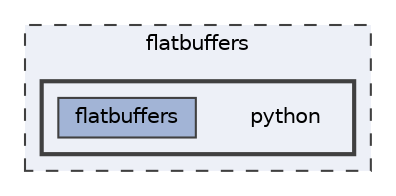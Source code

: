 digraph "flatbuffers/python"
{
 // LATEX_PDF_SIZE
  bgcolor="transparent";
  edge [fontname=Helvetica,fontsize=10,labelfontname=Helvetica,labelfontsize=10];
  node [fontname=Helvetica,fontsize=10,shape=box,height=0.2,width=0.4];
  compound=true
  subgraph clusterdir_aab3332a77760f74556dcb4aee61b405 {
    graph [ bgcolor="#edf0f7", pencolor="grey25", label="flatbuffers", fontname=Helvetica,fontsize=10 style="filled,dashed", URL="dir_aab3332a77760f74556dcb4aee61b405.html",tooltip=""]
  subgraph clusterdir_92d8b6ca1b865b798f112db961bc0643 {
    graph [ bgcolor="#edf0f7", pencolor="grey25", label="", fontname=Helvetica,fontsize=10 style="filled,bold", URL="dir_92d8b6ca1b865b798f112db961bc0643.html",tooltip=""]
    dir_92d8b6ca1b865b798f112db961bc0643 [shape=plaintext, label="python"];
  dir_479afbc770450c4829aca10cf6ed0399 [label="flatbuffers", fillcolor="#a2b4d6", color="grey25", style="filled", URL="dir_479afbc770450c4829aca10cf6ed0399.html",tooltip=""];
  }
  }
}
